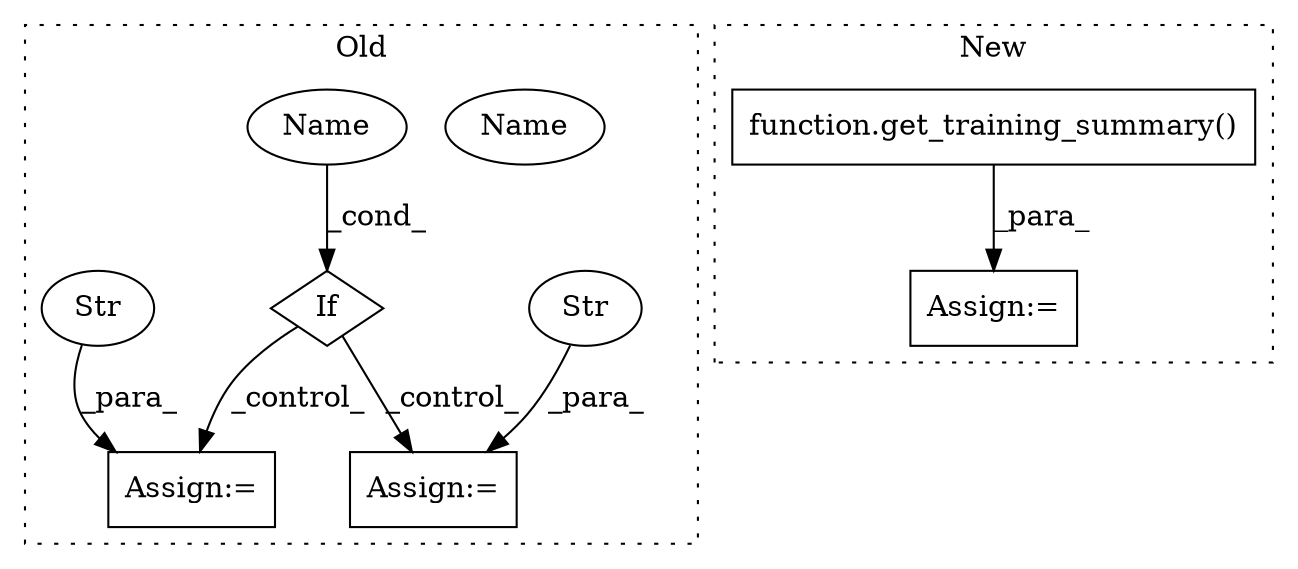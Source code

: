 digraph G {
subgraph cluster0 {
1 [label="If" a="96" s="654" l="3" shape="diamond"];
3 [label="Assign:=" a="68" s="882" l="3" shape="box"];
4 [label="Str" a="66" s="885" l="15" shape="ellipse"];
5 [label="Name" a="87" s="657" l="12" shape="ellipse"];
6 [label="Assign:=" a="68" s="912" l="3" shape="box"];
7 [label="Str" a="66" s="915" l="23" shape="ellipse"];
9 [label="Name" a="87" s="657" l="12" shape="ellipse"];
label = "Old";
style="dotted";
}
subgraph cluster1 {
2 [label="function.get_training_summary()" a="75" s="1150,1175" l="21,24" shape="box"];
8 [label="Assign:=" a="68" s="1147" l="3" shape="box"];
label = "New";
style="dotted";
}
1 -> 6 [label="_control_"];
1 -> 3 [label="_control_"];
2 -> 8 [label="_para_"];
4 -> 3 [label="_para_"];
7 -> 6 [label="_para_"];
9 -> 1 [label="_cond_"];
}